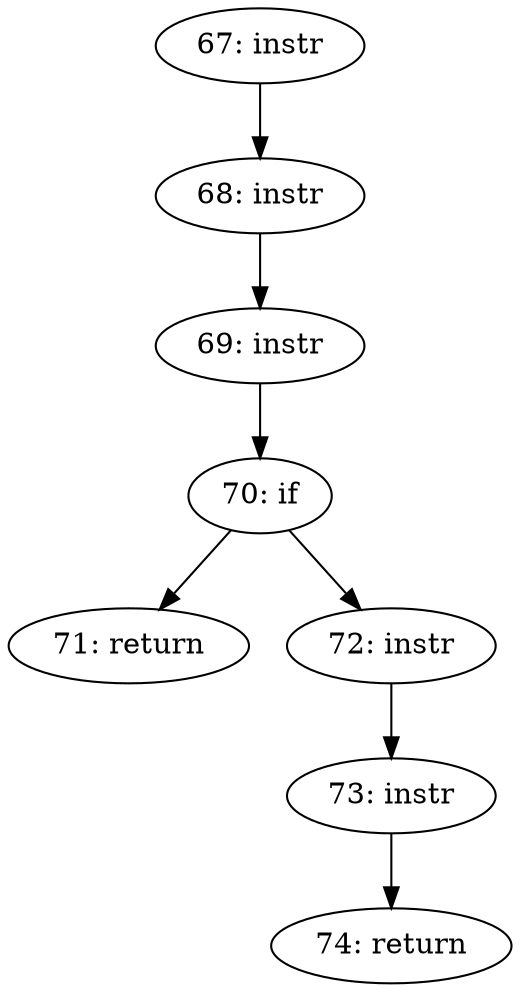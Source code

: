 digraph CFG_populatelist {
67 [label="67: instr"]
	67 -> 68
68 [label="68: instr"]
	68 -> 69
69 [label="69: instr"]
	69 -> 70
70 [label="70: if"]
	70 -> 71
	70 -> 72
71 [label="71: return"]
	
72 [label="72: instr"]
	72 -> 73
73 [label="73: instr"]
	73 -> 74
74 [label="74: return"]
	
}
